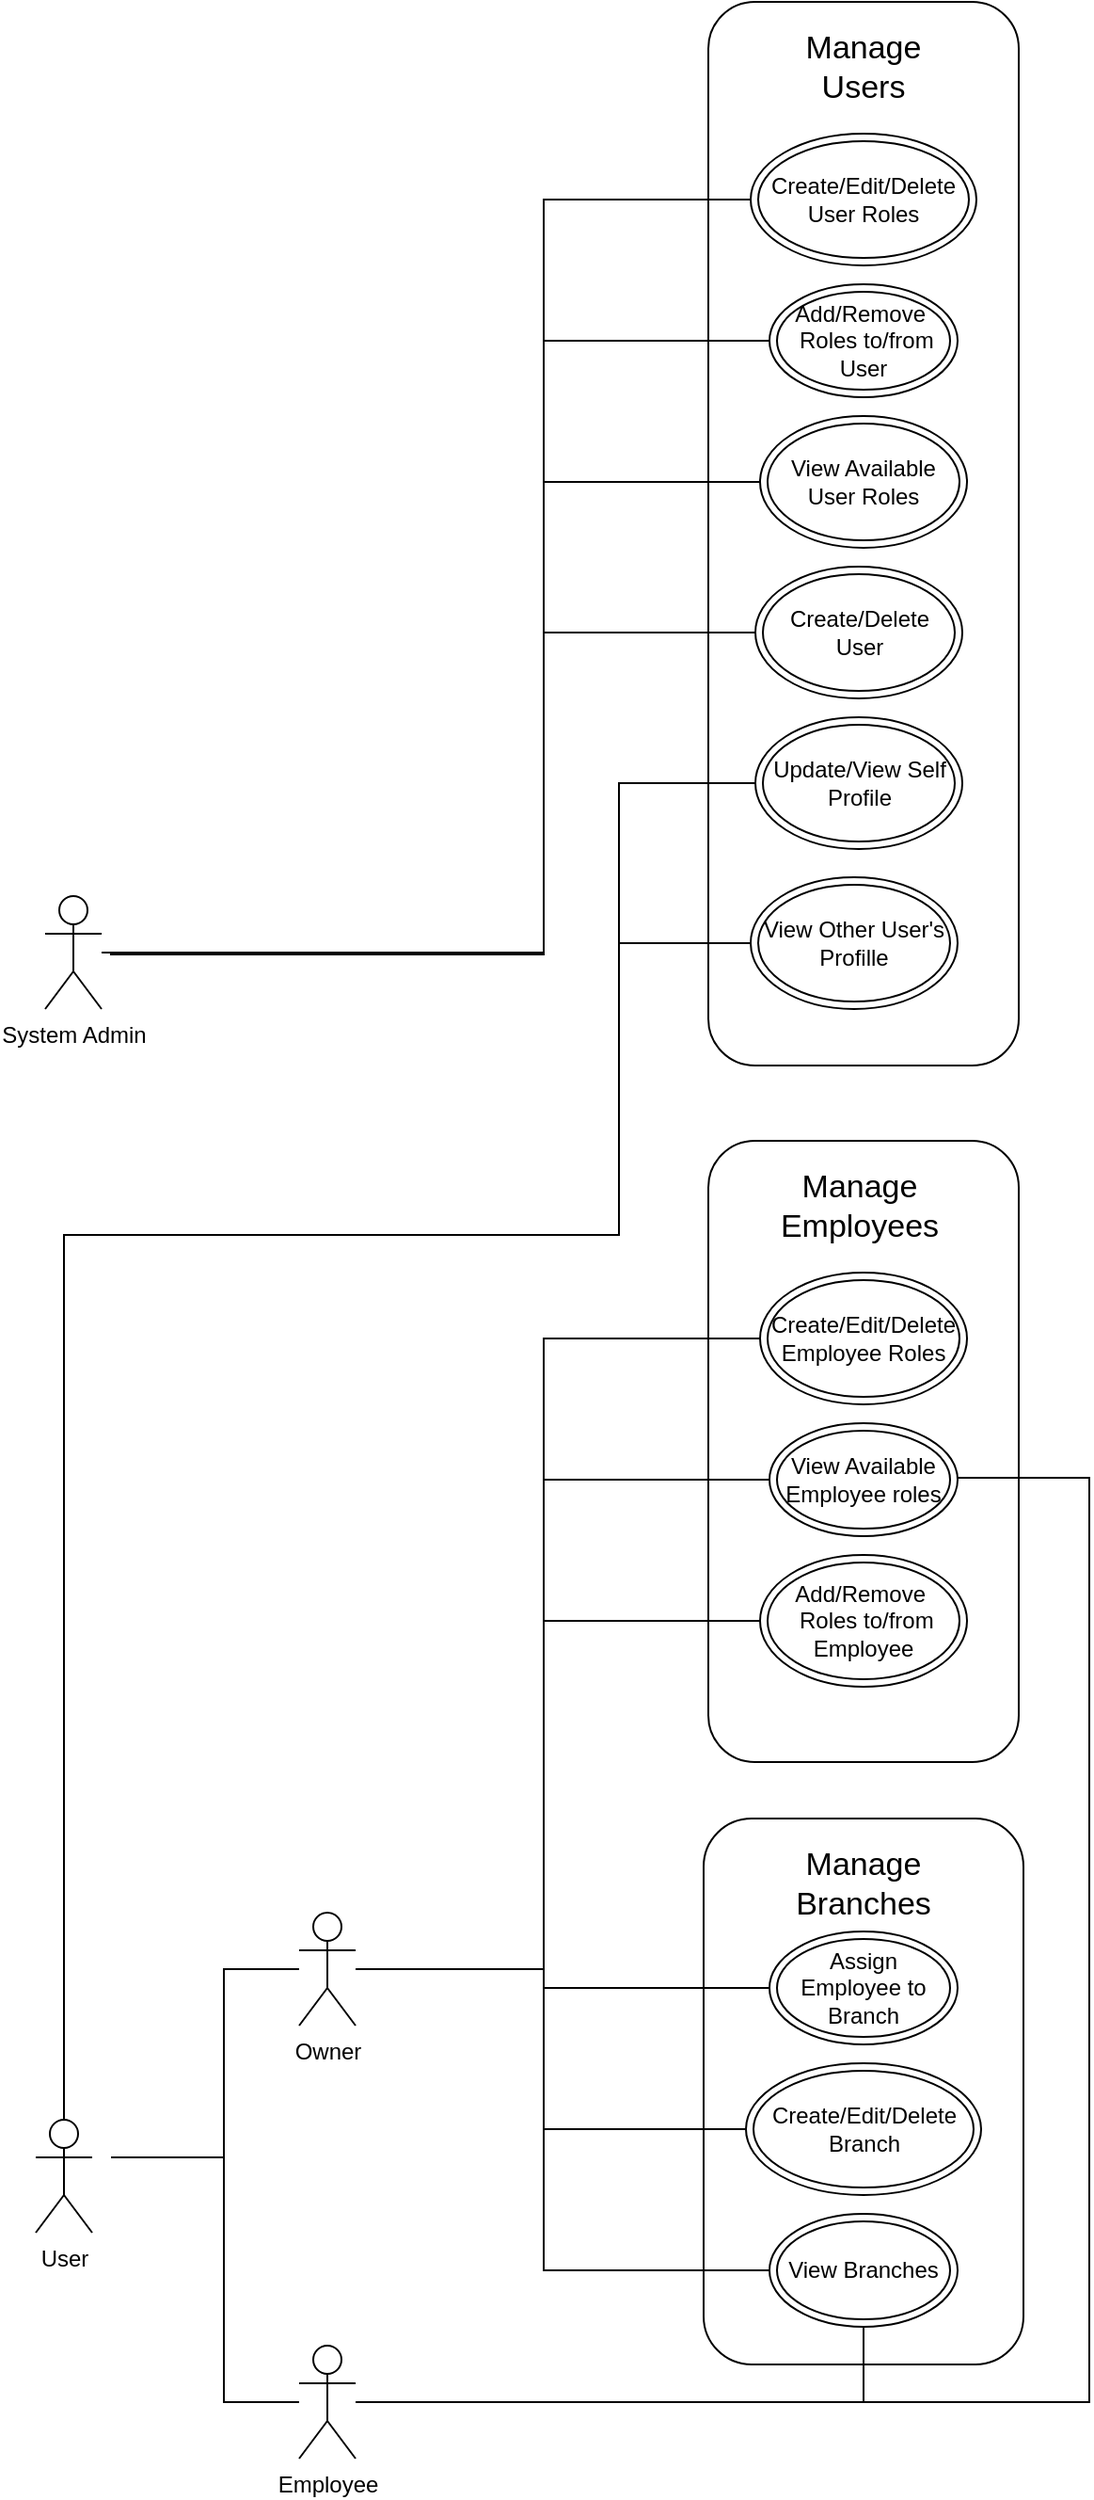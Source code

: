 <mxfile version="24.5.2" type="device">
  <diagram name="Page-1" id="hqu81YrwqV4XAAScaaqn">
    <mxGraphModel dx="2351" dy="1926" grid="1" gridSize="10" guides="1" tooltips="1" connect="1" arrows="1" fold="1" page="1" pageScale="1" pageWidth="850" pageHeight="1100" math="0" shadow="0">
      <root>
        <mxCell id="0" />
        <mxCell id="1" parent="0" />
        <mxCell id="ifywaL_RsreWQugcqgjj-63" value="" style="rounded=1;whiteSpace=wrap;html=1;" vertex="1" parent="1">
          <mxGeometry x="367.5" y="-795" width="165" height="565" as="geometry" />
        </mxCell>
        <mxCell id="ifywaL_RsreWQugcqgjj-61" value="" style="rounded=1;whiteSpace=wrap;html=1;" vertex="1" parent="1">
          <mxGeometry x="367.5" y="-190" width="165" height="330" as="geometry" />
        </mxCell>
        <mxCell id="ifywaL_RsreWQugcqgjj-56" value="" style="rounded=1;whiteSpace=wrap;html=1;" vertex="1" parent="1">
          <mxGeometry x="365" y="170" width="170" height="290" as="geometry" />
        </mxCell>
        <mxCell id="ifywaL_RsreWQugcqgjj-75" style="edgeStyle=orthogonalEdgeStyle;rounded=0;orthogonalLoop=1;jettySize=auto;html=1;entryX=0;entryY=0.5;entryDx=0;entryDy=0;endArrow=none;endFill=0;" edge="1" parent="1" source="ifywaL_RsreWQugcqgjj-1" target="ifywaL_RsreWQugcqgjj-74">
          <mxGeometry relative="1" as="geometry">
            <Array as="points">
              <mxPoint x="25" y="-140" />
              <mxPoint x="320" y="-140" />
              <mxPoint x="320" y="-380" />
            </Array>
          </mxGeometry>
        </mxCell>
        <mxCell id="ifywaL_RsreWQugcqgjj-77" style="edgeStyle=orthogonalEdgeStyle;rounded=0;orthogonalLoop=1;jettySize=auto;html=1;entryX=0;entryY=0.5;entryDx=0;entryDy=0;endArrow=none;endFill=0;" edge="1" parent="1" source="ifywaL_RsreWQugcqgjj-1" target="ifywaL_RsreWQugcqgjj-76">
          <mxGeometry relative="1" as="geometry">
            <Array as="points">
              <mxPoint x="25" y="-140" />
              <mxPoint x="320" y="-140" />
              <mxPoint x="320" y="-295" />
            </Array>
          </mxGeometry>
        </mxCell>
        <mxCell id="ifywaL_RsreWQugcqgjj-1" value="User" style="shape=umlActor;verticalLabelPosition=bottom;verticalAlign=top;html=1;outlineConnect=0;" vertex="1" parent="1">
          <mxGeometry x="10" y="330" width="30" height="60" as="geometry" />
        </mxCell>
        <mxCell id="ifywaL_RsreWQugcqgjj-8" style="edgeStyle=orthogonalEdgeStyle;rounded=0;orthogonalLoop=1;jettySize=auto;html=1;endArrow=none;endFill=0;" edge="1" parent="1" source="ifywaL_RsreWQugcqgjj-2">
          <mxGeometry relative="1" as="geometry">
            <mxPoint x="50" y="350" as="targetPoint" />
            <Array as="points">
              <mxPoint x="110" y="480" />
              <mxPoint x="110" y="350" />
            </Array>
          </mxGeometry>
        </mxCell>
        <mxCell id="ifywaL_RsreWQugcqgjj-44" style="edgeStyle=orthogonalEdgeStyle;rounded=0;orthogonalLoop=1;jettySize=auto;html=1;entryX=1;entryY=0.5;entryDx=0;entryDy=0;endArrow=none;endFill=0;" edge="1" parent="1" source="ifywaL_RsreWQugcqgjj-2" target="ifywaL_RsreWQugcqgjj-42">
          <mxGeometry relative="1" as="geometry">
            <Array as="points">
              <mxPoint x="570" y="480" />
              <mxPoint x="570" y="-11" />
              <mxPoint x="500" y="-11" />
            </Array>
          </mxGeometry>
        </mxCell>
        <mxCell id="ifywaL_RsreWQugcqgjj-2" value="Employee" style="shape=umlActor;verticalLabelPosition=bottom;verticalAlign=top;html=1;outlineConnect=0;" vertex="1" parent="1">
          <mxGeometry x="150" y="450" width="30" height="60" as="geometry" />
        </mxCell>
        <mxCell id="ifywaL_RsreWQugcqgjj-41" style="edgeStyle=orthogonalEdgeStyle;rounded=0;orthogonalLoop=1;jettySize=auto;html=1;entryX=0;entryY=0.5;entryDx=0;entryDy=0;endArrow=none;endFill=0;" edge="1" parent="1" source="ifywaL_RsreWQugcqgjj-9" target="ifywaL_RsreWQugcqgjj-40">
          <mxGeometry relative="1" as="geometry">
            <Array as="points">
              <mxPoint x="280" y="250" />
              <mxPoint x="280" y="-85" />
            </Array>
          </mxGeometry>
        </mxCell>
        <mxCell id="ifywaL_RsreWQugcqgjj-43" style="edgeStyle=orthogonalEdgeStyle;rounded=0;orthogonalLoop=1;jettySize=auto;html=1;entryX=0;entryY=0.5;entryDx=0;entryDy=0;endArrow=none;endFill=0;" edge="1" parent="1" source="ifywaL_RsreWQugcqgjj-9" target="ifywaL_RsreWQugcqgjj-42">
          <mxGeometry relative="1" as="geometry">
            <Array as="points">
              <mxPoint x="280" y="250" />
              <mxPoint x="280" y="-10" />
            </Array>
          </mxGeometry>
        </mxCell>
        <mxCell id="ifywaL_RsreWQugcqgjj-9" value="Owner" style="shape=umlActor;verticalLabelPosition=bottom;verticalAlign=top;html=1;outlineConnect=0;" vertex="1" parent="1">
          <mxGeometry x="150" y="220" width="30" height="60" as="geometry" />
        </mxCell>
        <mxCell id="ifywaL_RsreWQugcqgjj-10" style="edgeStyle=orthogonalEdgeStyle;rounded=0;orthogonalLoop=1;jettySize=auto;html=1;endArrow=none;endFill=0;" edge="1" parent="1" source="ifywaL_RsreWQugcqgjj-9">
          <mxGeometry relative="1" as="geometry">
            <mxPoint x="50" y="350" as="targetPoint" />
            <Array as="points">
              <mxPoint x="110" y="250" />
              <mxPoint x="110" y="350" />
            </Array>
          </mxGeometry>
        </mxCell>
        <mxCell id="ifywaL_RsreWQugcqgjj-13" value="View Branches" style="ellipse;shape=doubleEllipse;whiteSpace=wrap;html=1;" vertex="1" parent="1">
          <mxGeometry x="400" y="380" width="100" height="60" as="geometry" />
        </mxCell>
        <mxCell id="ifywaL_RsreWQugcqgjj-14" value="Create/Edit/Delete Branch" style="ellipse;shape=doubleEllipse;whiteSpace=wrap;html=1;" vertex="1" parent="1">
          <mxGeometry x="387.5" y="300" width="125" height="70" as="geometry" />
        </mxCell>
        <mxCell id="ifywaL_RsreWQugcqgjj-18" style="edgeStyle=orthogonalEdgeStyle;rounded=0;orthogonalLoop=1;jettySize=auto;html=1;entryX=0;entryY=0.5;entryDx=0;entryDy=0;endArrow=none;endFill=0;" edge="1" parent="1" source="ifywaL_RsreWQugcqgjj-9" target="ifywaL_RsreWQugcqgjj-14">
          <mxGeometry relative="1" as="geometry">
            <Array as="points">
              <mxPoint x="280" y="250" />
              <mxPoint x="280" y="335" />
            </Array>
          </mxGeometry>
        </mxCell>
        <mxCell id="ifywaL_RsreWQugcqgjj-21" style="edgeStyle=orthogonalEdgeStyle;rounded=0;orthogonalLoop=1;jettySize=auto;html=1;entryX=0;entryY=0.5;entryDx=0;entryDy=0;endArrow=none;endFill=0;" edge="1" parent="1" source="ifywaL_RsreWQugcqgjj-9" target="ifywaL_RsreWQugcqgjj-13">
          <mxGeometry relative="1" as="geometry">
            <Array as="points">
              <mxPoint x="280" y="250" />
              <mxPoint x="280" y="410" />
            </Array>
          </mxGeometry>
        </mxCell>
        <mxCell id="ifywaL_RsreWQugcqgjj-22" style="edgeStyle=orthogonalEdgeStyle;rounded=0;orthogonalLoop=1;jettySize=auto;html=1;entryX=0.5;entryY=1;entryDx=0;entryDy=0;endArrow=none;endFill=0;" edge="1" parent="1" source="ifywaL_RsreWQugcqgjj-2" target="ifywaL_RsreWQugcqgjj-13">
          <mxGeometry relative="1" as="geometry">
            <Array as="points">
              <mxPoint x="450" y="480" />
            </Array>
          </mxGeometry>
        </mxCell>
        <mxCell id="ifywaL_RsreWQugcqgjj-25" value="Assign Employee to Branch" style="ellipse;shape=doubleEllipse;whiteSpace=wrap;html=1;" vertex="1" parent="1">
          <mxGeometry x="400" y="230" width="100" height="60" as="geometry" />
        </mxCell>
        <mxCell id="ifywaL_RsreWQugcqgjj-26" style="edgeStyle=orthogonalEdgeStyle;rounded=0;orthogonalLoop=1;jettySize=auto;html=1;entryX=0;entryY=0.5;entryDx=0;entryDy=0;endArrow=none;endFill=0;" edge="1" parent="1" source="ifywaL_RsreWQugcqgjj-9" target="ifywaL_RsreWQugcqgjj-25">
          <mxGeometry relative="1" as="geometry">
            <Array as="points">
              <mxPoint x="280" y="250" />
              <mxPoint x="280" y="260" />
            </Array>
          </mxGeometry>
        </mxCell>
        <mxCell id="ifywaL_RsreWQugcqgjj-27" value="Add/Remove&amp;nbsp; &amp;nbsp;Roles to/from Employee" style="ellipse;shape=doubleEllipse;whiteSpace=wrap;html=1;" vertex="1" parent="1">
          <mxGeometry x="395" y="30" width="110" height="70" as="geometry" />
        </mxCell>
        <mxCell id="ifywaL_RsreWQugcqgjj-28" style="edgeStyle=orthogonalEdgeStyle;rounded=0;orthogonalLoop=1;jettySize=auto;html=1;entryX=0;entryY=0.5;entryDx=0;entryDy=0;endArrow=none;endFill=0;" edge="1" parent="1" source="ifywaL_RsreWQugcqgjj-9" target="ifywaL_RsreWQugcqgjj-27">
          <mxGeometry relative="1" as="geometry">
            <Array as="points">
              <mxPoint x="280" y="250" />
              <mxPoint x="280" y="65" />
            </Array>
          </mxGeometry>
        </mxCell>
        <mxCell id="ifywaL_RsreWQugcqgjj-37" style="edgeStyle=orthogonalEdgeStyle;rounded=0;orthogonalLoop=1;jettySize=auto;html=1;entryX=0;entryY=0.5;entryDx=0;entryDy=0;endArrow=none;endFill=0;" edge="1" parent="1" source="ifywaL_RsreWQugcqgjj-29" target="ifywaL_RsreWQugcqgjj-36">
          <mxGeometry relative="1" as="geometry">
            <Array as="points">
              <mxPoint x="280" y="-290" />
              <mxPoint x="280" y="-615" />
            </Array>
          </mxGeometry>
        </mxCell>
        <mxCell id="ifywaL_RsreWQugcqgjj-39" style="edgeStyle=orthogonalEdgeStyle;rounded=0;orthogonalLoop=1;jettySize=auto;html=1;entryX=0;entryY=0.5;entryDx=0;entryDy=0;endArrow=none;endFill=0;" edge="1" parent="1" source="ifywaL_RsreWQugcqgjj-29" target="ifywaL_RsreWQugcqgjj-38">
          <mxGeometry relative="1" as="geometry">
            <Array as="points">
              <mxPoint x="280" y="-290" />
              <mxPoint x="280" y="-690" />
            </Array>
          </mxGeometry>
        </mxCell>
        <mxCell id="ifywaL_RsreWQugcqgjj-52" style="edgeStyle=orthogonalEdgeStyle;rounded=0;orthogonalLoop=1;jettySize=auto;html=1;endArrow=none;endFill=0;entryX=0;entryY=0.5;entryDx=0;entryDy=0;" edge="1" parent="1" target="ifywaL_RsreWQugcqgjj-48">
          <mxGeometry relative="1" as="geometry">
            <mxPoint x="45" y="-290" as="sourcePoint" />
            <mxPoint x="395.0" y="-330" as="targetPoint" />
            <Array as="points">
              <mxPoint x="280" y="-290" />
              <mxPoint x="280" y="-540" />
            </Array>
          </mxGeometry>
        </mxCell>
        <mxCell id="ifywaL_RsreWQugcqgjj-72" style="edgeStyle=orthogonalEdgeStyle;rounded=0;orthogonalLoop=1;jettySize=auto;html=1;entryX=0;entryY=0.5;entryDx=0;entryDy=0;endArrow=none;endFill=0;" edge="1" parent="1" target="ifywaL_RsreWQugcqgjj-71">
          <mxGeometry relative="1" as="geometry">
            <mxPoint x="50" y="-290" as="sourcePoint" />
            <Array as="points">
              <mxPoint x="280" y="-289" />
              <mxPoint x="280" y="-460" />
            </Array>
          </mxGeometry>
        </mxCell>
        <mxCell id="ifywaL_RsreWQugcqgjj-29" value="System Admin" style="shape=umlActor;verticalLabelPosition=bottom;verticalAlign=top;html=1;outlineConnect=0;" vertex="1" parent="1">
          <mxGeometry x="15" y="-320" width="30" height="60" as="geometry" />
        </mxCell>
        <mxCell id="ifywaL_RsreWQugcqgjj-36" value="Add/Remove&amp;nbsp; &amp;nbsp;Roles to/from User" style="ellipse;shape=doubleEllipse;whiteSpace=wrap;html=1;" vertex="1" parent="1">
          <mxGeometry x="400" y="-645" width="100" height="60" as="geometry" />
        </mxCell>
        <mxCell id="ifywaL_RsreWQugcqgjj-38" value="Create/Edit/Delete User Roles" style="ellipse;shape=doubleEllipse;whiteSpace=wrap;html=1;" vertex="1" parent="1">
          <mxGeometry x="390" y="-725" width="120" height="70" as="geometry" />
        </mxCell>
        <mxCell id="ifywaL_RsreWQugcqgjj-40" value="Create/Edit/Delete Employee Roles" style="ellipse;shape=doubleEllipse;whiteSpace=wrap;html=1;" vertex="1" parent="1">
          <mxGeometry x="395" y="-120" width="110" height="70" as="geometry" />
        </mxCell>
        <mxCell id="ifywaL_RsreWQugcqgjj-42" value="View Available Employee roles" style="ellipse;shape=doubleEllipse;whiteSpace=wrap;html=1;" vertex="1" parent="1">
          <mxGeometry x="400" y="-40" width="100" height="60" as="geometry" />
        </mxCell>
        <mxCell id="ifywaL_RsreWQugcqgjj-48" value="View Available User Roles" style="ellipse;shape=doubleEllipse;whiteSpace=wrap;html=1;" vertex="1" parent="1">
          <mxGeometry x="395" y="-575" width="110" height="70" as="geometry" />
        </mxCell>
        <mxCell id="ifywaL_RsreWQugcqgjj-57" value="Manage Branches" style="text;html=1;align=center;verticalAlign=middle;whiteSpace=wrap;rounded=0;strokeWidth=1;fontSize=17;" vertex="1" parent="1">
          <mxGeometry x="420" y="190" width="60" height="30" as="geometry" />
        </mxCell>
        <mxCell id="ifywaL_RsreWQugcqgjj-62" value="Manage Employees" style="text;html=1;align=center;verticalAlign=middle;whiteSpace=wrap;rounded=0;strokeWidth=1;fontSize=17;" vertex="1" parent="1">
          <mxGeometry x="417.5" y="-170" width="60" height="30" as="geometry" />
        </mxCell>
        <mxCell id="ifywaL_RsreWQugcqgjj-64" value="Manage Users" style="text;html=1;align=center;verticalAlign=middle;whiteSpace=wrap;rounded=0;strokeWidth=1;fontSize=17;" vertex="1" parent="1">
          <mxGeometry x="420" y="-775" width="60" height="30" as="geometry" />
        </mxCell>
        <mxCell id="ifywaL_RsreWQugcqgjj-71" value="Create/Delete User" style="ellipse;shape=doubleEllipse;whiteSpace=wrap;html=1;" vertex="1" parent="1">
          <mxGeometry x="392.5" y="-495" width="110" height="70" as="geometry" />
        </mxCell>
        <mxCell id="ifywaL_RsreWQugcqgjj-74" value="Update/View Self Profile" style="ellipse;shape=doubleEllipse;whiteSpace=wrap;html=1;" vertex="1" parent="1">
          <mxGeometry x="392.5" y="-415" width="110" height="70" as="geometry" />
        </mxCell>
        <mxCell id="ifywaL_RsreWQugcqgjj-76" value="View Other User&#39;s Profille" style="ellipse;shape=doubleEllipse;whiteSpace=wrap;html=1;" vertex="1" parent="1">
          <mxGeometry x="390" y="-330" width="110" height="70" as="geometry" />
        </mxCell>
      </root>
    </mxGraphModel>
  </diagram>
</mxfile>
